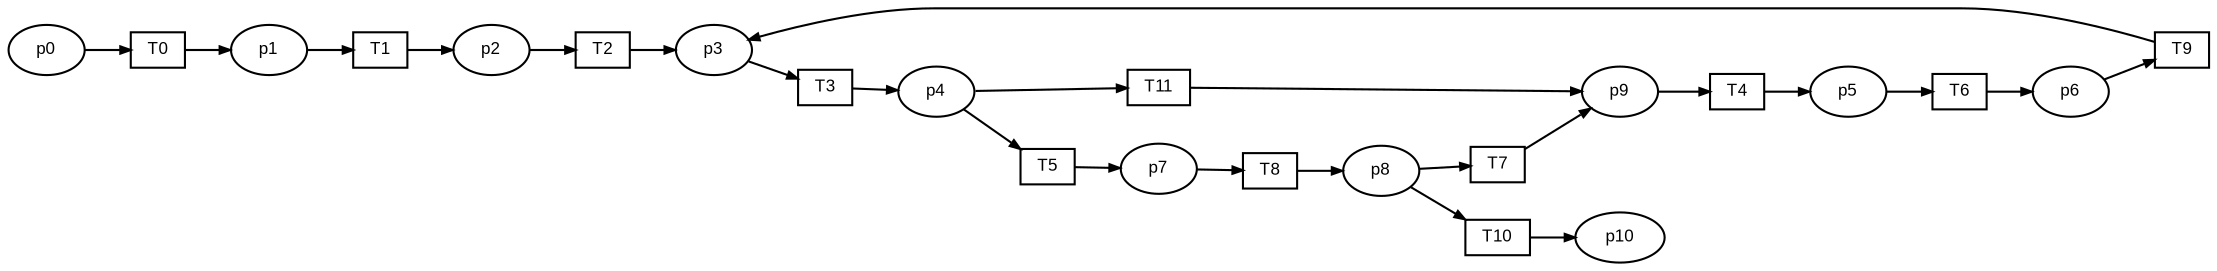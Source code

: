 digraph G {ranksep=".3"; fontsize="8"; remincross=true; margin="0.0,0.0"; fontname="Arial";rankdir="LR"; 
edge [arrowsize="0.5"];
node [height=".2",width=".2",fontname="Arial",fontsize="8"];
t0 [shape="box",label="T0"];
t1 [shape="box",label="T1"];
t2 [shape="box",label="T10"];
t3 [shape="box",label="T11"];
t4 [shape="box",label="T2"];
t5 [shape="box",label="T3"];
t6 [shape="box",label="T4"];
t7 [shape="box",label="T5"];
t8 [shape="box",label="T6"];
t9 [shape="box",label="T7"];
t10 [shape="box",label="T8"];
t11 [shape="box",label="T9"];
p0 [shape="oval",label="p0"];
p1 [shape="oval",label="p1"];
p2 [shape="oval",label="p10"];
p3 [shape="oval",label="p2"];
p4 [shape="oval",label="p3"];
p5 [shape="oval",label="p4"];
p6 [shape="oval",label="p5"];
p7 [shape="oval",label="p6"];
p8 [shape="oval",label="p7"];
p9 [shape="oval",label="p8"];
p10 [shape="oval",label="p9"];
t4 -> p4[label=""];
t5 -> p5[label=""];
p7 -> t11[label=""];
t6 -> p6[label=""];
p1 -> t1[label=""];
p0 -> t0[label=""];
p9 -> t9[label=""];
p5 -> t7[label=""];
t1 -> p3[label=""];
p6 -> t8[label=""];
p10 -> t6[label=""];
t3 -> p10[label=""];
p5 -> t3[label=""];
t9 -> p10[label=""];
t11 -> p4[label=""];
t8 -> p7[label=""];
t10 -> p9[label=""];
p3 -> t4[label=""];
t0 -> p1[label=""];
p8 -> t10[label=""];
p4 -> t5[label=""];
t7 -> p8[label=""];
t2 -> p2[label=""];
p9 -> t2[label=""];
}
